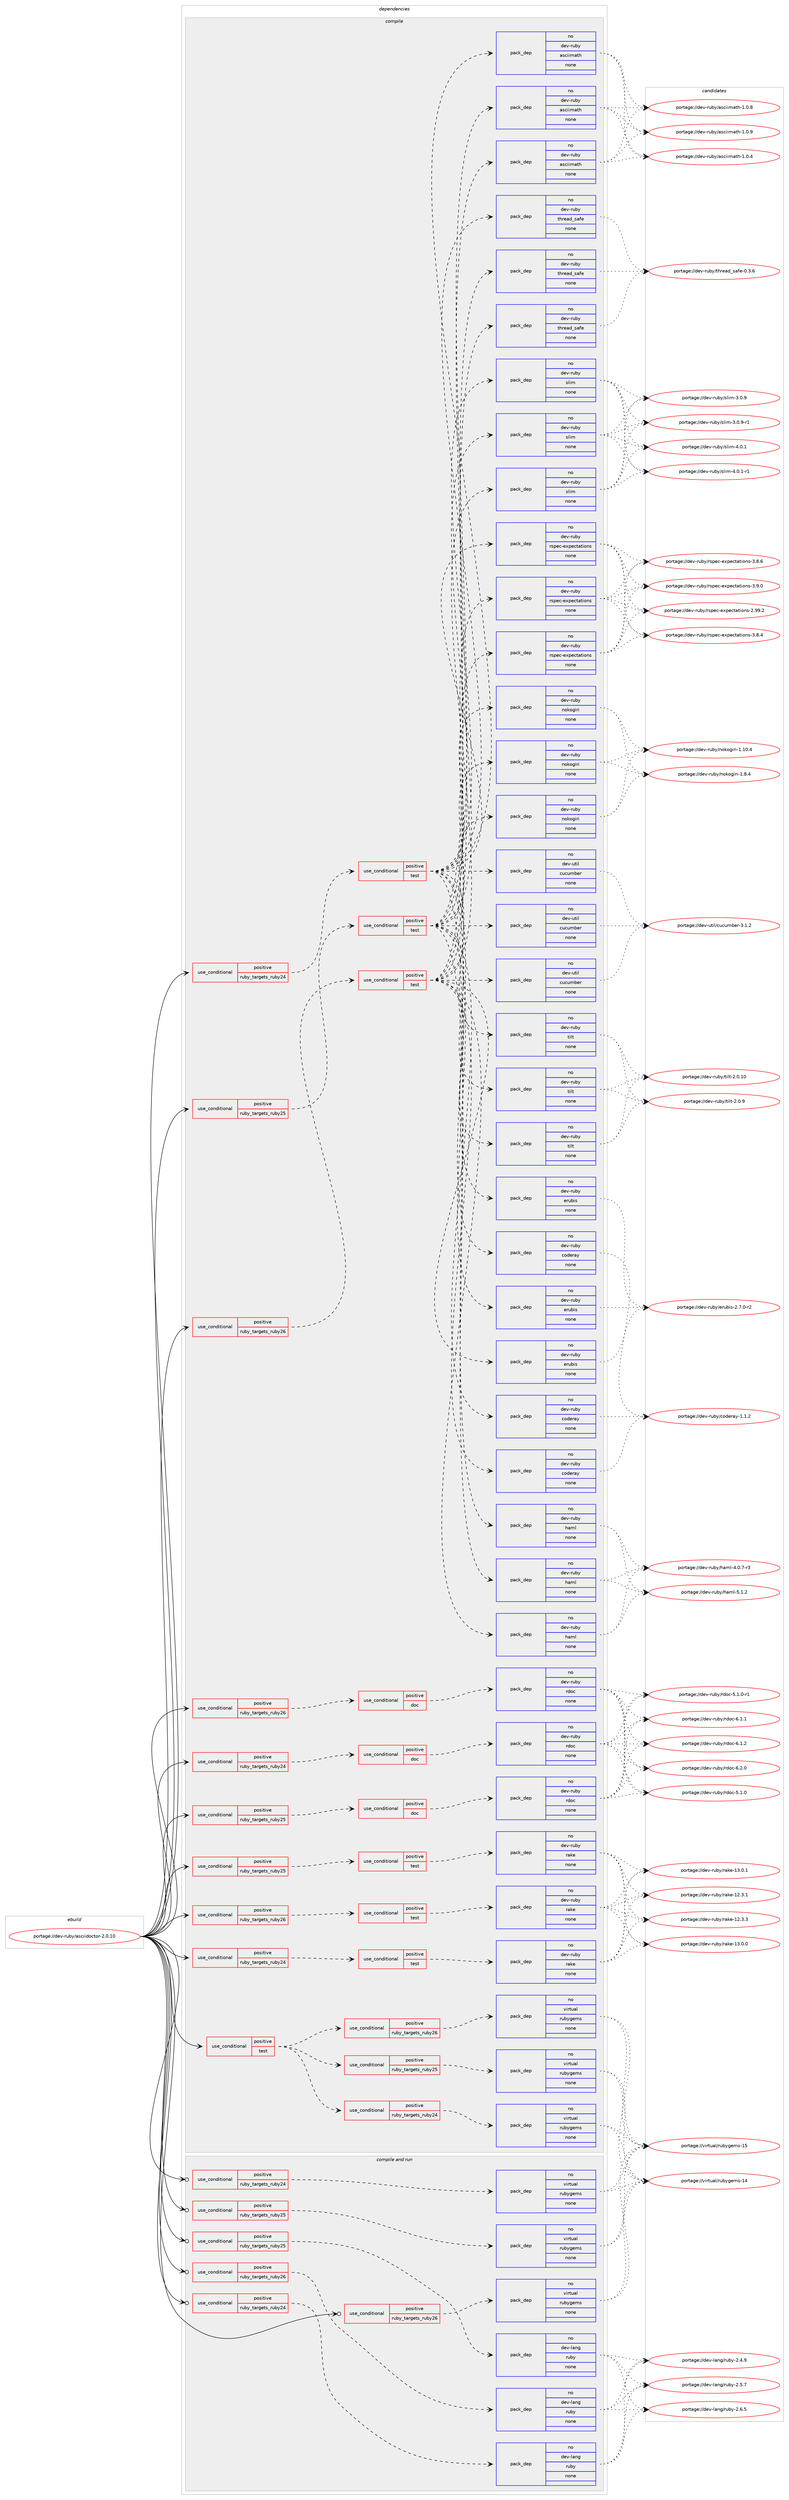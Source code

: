 digraph prolog {

# *************
# Graph options
# *************

newrank=true;
concentrate=true;
compound=true;
graph [rankdir=LR,fontname=Helvetica,fontsize=10,ranksep=1.5];#, ranksep=2.5, nodesep=0.2];
edge  [arrowhead=vee];
node  [fontname=Helvetica,fontsize=10];

# **********
# The ebuild
# **********

subgraph cluster_leftcol {
color=gray;
rank=same;
label=<<i>ebuild</i>>;
id [label="portage://dev-ruby/asciidoctor-2.0.10", color=red, width=4, href="../dev-ruby/asciidoctor-2.0.10.svg"];
}

# ****************
# The dependencies
# ****************

subgraph cluster_midcol {
color=gray;
label=<<i>dependencies</i>>;
subgraph cluster_compile {
fillcolor="#eeeeee";
style=filled;
label=<<i>compile</i>>;
subgraph cond47344 {
dependency211875 [label=<<TABLE BORDER="0" CELLBORDER="1" CELLSPACING="0" CELLPADDING="4"><TR><TD ROWSPAN="3" CELLPADDING="10">use_conditional</TD></TR><TR><TD>positive</TD></TR><TR><TD>ruby_targets_ruby24</TD></TR></TABLE>>, shape=none, color=red];
subgraph cond47345 {
dependency211876 [label=<<TABLE BORDER="0" CELLBORDER="1" CELLSPACING="0" CELLPADDING="4"><TR><TD ROWSPAN="3" CELLPADDING="10">use_conditional</TD></TR><TR><TD>positive</TD></TR><TR><TD>doc</TD></TR></TABLE>>, shape=none, color=red];
subgraph pack161059 {
dependency211877 [label=<<TABLE BORDER="0" CELLBORDER="1" CELLSPACING="0" CELLPADDING="4" WIDTH="220"><TR><TD ROWSPAN="6" CELLPADDING="30">pack_dep</TD></TR><TR><TD WIDTH="110">no</TD></TR><TR><TD>dev-ruby</TD></TR><TR><TD>rdoc</TD></TR><TR><TD>none</TD></TR><TR><TD></TD></TR></TABLE>>, shape=none, color=blue];
}
dependency211876:e -> dependency211877:w [weight=20,style="dashed",arrowhead="vee"];
}
dependency211875:e -> dependency211876:w [weight=20,style="dashed",arrowhead="vee"];
}
id:e -> dependency211875:w [weight=20,style="solid",arrowhead="vee"];
subgraph cond47346 {
dependency211878 [label=<<TABLE BORDER="0" CELLBORDER="1" CELLSPACING="0" CELLPADDING="4"><TR><TD ROWSPAN="3" CELLPADDING="10">use_conditional</TD></TR><TR><TD>positive</TD></TR><TR><TD>ruby_targets_ruby24</TD></TR></TABLE>>, shape=none, color=red];
subgraph cond47347 {
dependency211879 [label=<<TABLE BORDER="0" CELLBORDER="1" CELLSPACING="0" CELLPADDING="4"><TR><TD ROWSPAN="3" CELLPADDING="10">use_conditional</TD></TR><TR><TD>positive</TD></TR><TR><TD>test</TD></TR></TABLE>>, shape=none, color=red];
subgraph pack161060 {
dependency211880 [label=<<TABLE BORDER="0" CELLBORDER="1" CELLSPACING="0" CELLPADDING="4" WIDTH="220"><TR><TD ROWSPAN="6" CELLPADDING="30">pack_dep</TD></TR><TR><TD WIDTH="110">no</TD></TR><TR><TD>dev-ruby</TD></TR><TR><TD>rake</TD></TR><TR><TD>none</TD></TR><TR><TD></TD></TR></TABLE>>, shape=none, color=blue];
}
dependency211879:e -> dependency211880:w [weight=20,style="dashed",arrowhead="vee"];
}
dependency211878:e -> dependency211879:w [weight=20,style="dashed",arrowhead="vee"];
}
id:e -> dependency211878:w [weight=20,style="solid",arrowhead="vee"];
subgraph cond47348 {
dependency211881 [label=<<TABLE BORDER="0" CELLBORDER="1" CELLSPACING="0" CELLPADDING="4"><TR><TD ROWSPAN="3" CELLPADDING="10">use_conditional</TD></TR><TR><TD>positive</TD></TR><TR><TD>ruby_targets_ruby24</TD></TR></TABLE>>, shape=none, color=red];
subgraph cond47349 {
dependency211882 [label=<<TABLE BORDER="0" CELLBORDER="1" CELLSPACING="0" CELLPADDING="4"><TR><TD ROWSPAN="3" CELLPADDING="10">use_conditional</TD></TR><TR><TD>positive</TD></TR><TR><TD>test</TD></TR></TABLE>>, shape=none, color=red];
subgraph pack161061 {
dependency211883 [label=<<TABLE BORDER="0" CELLBORDER="1" CELLSPACING="0" CELLPADDING="4" WIDTH="220"><TR><TD ROWSPAN="6" CELLPADDING="30">pack_dep</TD></TR><TR><TD WIDTH="110">no</TD></TR><TR><TD>dev-util</TD></TR><TR><TD>cucumber</TD></TR><TR><TD>none</TD></TR><TR><TD></TD></TR></TABLE>>, shape=none, color=blue];
}
dependency211882:e -> dependency211883:w [weight=20,style="dashed",arrowhead="vee"];
subgraph pack161062 {
dependency211884 [label=<<TABLE BORDER="0" CELLBORDER="1" CELLSPACING="0" CELLPADDING="4" WIDTH="220"><TR><TD ROWSPAN="6" CELLPADDING="30">pack_dep</TD></TR><TR><TD WIDTH="110">no</TD></TR><TR><TD>dev-ruby</TD></TR><TR><TD>rspec-expectations</TD></TR><TR><TD>none</TD></TR><TR><TD></TD></TR></TABLE>>, shape=none, color=blue];
}
dependency211882:e -> dependency211884:w [weight=20,style="dashed",arrowhead="vee"];
subgraph pack161063 {
dependency211885 [label=<<TABLE BORDER="0" CELLBORDER="1" CELLSPACING="0" CELLPADDING="4" WIDTH="220"><TR><TD ROWSPAN="6" CELLPADDING="30">pack_dep</TD></TR><TR><TD WIDTH="110">no</TD></TR><TR><TD>dev-ruby</TD></TR><TR><TD>asciimath</TD></TR><TR><TD>none</TD></TR><TR><TD></TD></TR></TABLE>>, shape=none, color=blue];
}
dependency211882:e -> dependency211885:w [weight=20,style="dashed",arrowhead="vee"];
subgraph pack161064 {
dependency211886 [label=<<TABLE BORDER="0" CELLBORDER="1" CELLSPACING="0" CELLPADDING="4" WIDTH="220"><TR><TD ROWSPAN="6" CELLPADDING="30">pack_dep</TD></TR><TR><TD WIDTH="110">no</TD></TR><TR><TD>dev-ruby</TD></TR><TR><TD>coderay</TD></TR><TR><TD>none</TD></TR><TR><TD></TD></TR></TABLE>>, shape=none, color=blue];
}
dependency211882:e -> dependency211886:w [weight=20,style="dashed",arrowhead="vee"];
subgraph pack161065 {
dependency211887 [label=<<TABLE BORDER="0" CELLBORDER="1" CELLSPACING="0" CELLPADDING="4" WIDTH="220"><TR><TD ROWSPAN="6" CELLPADDING="30">pack_dep</TD></TR><TR><TD WIDTH="110">no</TD></TR><TR><TD>dev-ruby</TD></TR><TR><TD>erubis</TD></TR><TR><TD>none</TD></TR><TR><TD></TD></TR></TABLE>>, shape=none, color=blue];
}
dependency211882:e -> dependency211887:w [weight=20,style="dashed",arrowhead="vee"];
subgraph pack161066 {
dependency211888 [label=<<TABLE BORDER="0" CELLBORDER="1" CELLSPACING="0" CELLPADDING="4" WIDTH="220"><TR><TD ROWSPAN="6" CELLPADDING="30">pack_dep</TD></TR><TR><TD WIDTH="110">no</TD></TR><TR><TD>dev-ruby</TD></TR><TR><TD>haml</TD></TR><TR><TD>none</TD></TR><TR><TD></TD></TR></TABLE>>, shape=none, color=blue];
}
dependency211882:e -> dependency211888:w [weight=20,style="dashed",arrowhead="vee"];
subgraph pack161067 {
dependency211889 [label=<<TABLE BORDER="0" CELLBORDER="1" CELLSPACING="0" CELLPADDING="4" WIDTH="220"><TR><TD ROWSPAN="6" CELLPADDING="30">pack_dep</TD></TR><TR><TD WIDTH="110">no</TD></TR><TR><TD>dev-ruby</TD></TR><TR><TD>nokogiri</TD></TR><TR><TD>none</TD></TR><TR><TD></TD></TR></TABLE>>, shape=none, color=blue];
}
dependency211882:e -> dependency211889:w [weight=20,style="dashed",arrowhead="vee"];
subgraph pack161068 {
dependency211890 [label=<<TABLE BORDER="0" CELLBORDER="1" CELLSPACING="0" CELLPADDING="4" WIDTH="220"><TR><TD ROWSPAN="6" CELLPADDING="30">pack_dep</TD></TR><TR><TD WIDTH="110">no</TD></TR><TR><TD>dev-ruby</TD></TR><TR><TD>slim</TD></TR><TR><TD>none</TD></TR><TR><TD></TD></TR></TABLE>>, shape=none, color=blue];
}
dependency211882:e -> dependency211890:w [weight=20,style="dashed",arrowhead="vee"];
subgraph pack161069 {
dependency211891 [label=<<TABLE BORDER="0" CELLBORDER="1" CELLSPACING="0" CELLPADDING="4" WIDTH="220"><TR><TD ROWSPAN="6" CELLPADDING="30">pack_dep</TD></TR><TR><TD WIDTH="110">no</TD></TR><TR><TD>dev-ruby</TD></TR><TR><TD>thread_safe</TD></TR><TR><TD>none</TD></TR><TR><TD></TD></TR></TABLE>>, shape=none, color=blue];
}
dependency211882:e -> dependency211891:w [weight=20,style="dashed",arrowhead="vee"];
subgraph pack161070 {
dependency211892 [label=<<TABLE BORDER="0" CELLBORDER="1" CELLSPACING="0" CELLPADDING="4" WIDTH="220"><TR><TD ROWSPAN="6" CELLPADDING="30">pack_dep</TD></TR><TR><TD WIDTH="110">no</TD></TR><TR><TD>dev-ruby</TD></TR><TR><TD>tilt</TD></TR><TR><TD>none</TD></TR><TR><TD></TD></TR></TABLE>>, shape=none, color=blue];
}
dependency211882:e -> dependency211892:w [weight=20,style="dashed",arrowhead="vee"];
}
dependency211881:e -> dependency211882:w [weight=20,style="dashed",arrowhead="vee"];
}
id:e -> dependency211881:w [weight=20,style="solid",arrowhead="vee"];
subgraph cond47350 {
dependency211893 [label=<<TABLE BORDER="0" CELLBORDER="1" CELLSPACING="0" CELLPADDING="4"><TR><TD ROWSPAN="3" CELLPADDING="10">use_conditional</TD></TR><TR><TD>positive</TD></TR><TR><TD>ruby_targets_ruby25</TD></TR></TABLE>>, shape=none, color=red];
subgraph cond47351 {
dependency211894 [label=<<TABLE BORDER="0" CELLBORDER="1" CELLSPACING="0" CELLPADDING="4"><TR><TD ROWSPAN="3" CELLPADDING="10">use_conditional</TD></TR><TR><TD>positive</TD></TR><TR><TD>doc</TD></TR></TABLE>>, shape=none, color=red];
subgraph pack161071 {
dependency211895 [label=<<TABLE BORDER="0" CELLBORDER="1" CELLSPACING="0" CELLPADDING="4" WIDTH="220"><TR><TD ROWSPAN="6" CELLPADDING="30">pack_dep</TD></TR><TR><TD WIDTH="110">no</TD></TR><TR><TD>dev-ruby</TD></TR><TR><TD>rdoc</TD></TR><TR><TD>none</TD></TR><TR><TD></TD></TR></TABLE>>, shape=none, color=blue];
}
dependency211894:e -> dependency211895:w [weight=20,style="dashed",arrowhead="vee"];
}
dependency211893:e -> dependency211894:w [weight=20,style="dashed",arrowhead="vee"];
}
id:e -> dependency211893:w [weight=20,style="solid",arrowhead="vee"];
subgraph cond47352 {
dependency211896 [label=<<TABLE BORDER="0" CELLBORDER="1" CELLSPACING="0" CELLPADDING="4"><TR><TD ROWSPAN="3" CELLPADDING="10">use_conditional</TD></TR><TR><TD>positive</TD></TR><TR><TD>ruby_targets_ruby25</TD></TR></TABLE>>, shape=none, color=red];
subgraph cond47353 {
dependency211897 [label=<<TABLE BORDER="0" CELLBORDER="1" CELLSPACING="0" CELLPADDING="4"><TR><TD ROWSPAN="3" CELLPADDING="10">use_conditional</TD></TR><TR><TD>positive</TD></TR><TR><TD>test</TD></TR></TABLE>>, shape=none, color=red];
subgraph pack161072 {
dependency211898 [label=<<TABLE BORDER="0" CELLBORDER="1" CELLSPACING="0" CELLPADDING="4" WIDTH="220"><TR><TD ROWSPAN="6" CELLPADDING="30">pack_dep</TD></TR><TR><TD WIDTH="110">no</TD></TR><TR><TD>dev-ruby</TD></TR><TR><TD>rake</TD></TR><TR><TD>none</TD></TR><TR><TD></TD></TR></TABLE>>, shape=none, color=blue];
}
dependency211897:e -> dependency211898:w [weight=20,style="dashed",arrowhead="vee"];
}
dependency211896:e -> dependency211897:w [weight=20,style="dashed",arrowhead="vee"];
}
id:e -> dependency211896:w [weight=20,style="solid",arrowhead="vee"];
subgraph cond47354 {
dependency211899 [label=<<TABLE BORDER="0" CELLBORDER="1" CELLSPACING="0" CELLPADDING="4"><TR><TD ROWSPAN="3" CELLPADDING="10">use_conditional</TD></TR><TR><TD>positive</TD></TR><TR><TD>ruby_targets_ruby25</TD></TR></TABLE>>, shape=none, color=red];
subgraph cond47355 {
dependency211900 [label=<<TABLE BORDER="0" CELLBORDER="1" CELLSPACING="0" CELLPADDING="4"><TR><TD ROWSPAN="3" CELLPADDING="10">use_conditional</TD></TR><TR><TD>positive</TD></TR><TR><TD>test</TD></TR></TABLE>>, shape=none, color=red];
subgraph pack161073 {
dependency211901 [label=<<TABLE BORDER="0" CELLBORDER="1" CELLSPACING="0" CELLPADDING="4" WIDTH="220"><TR><TD ROWSPAN="6" CELLPADDING="30">pack_dep</TD></TR><TR><TD WIDTH="110">no</TD></TR><TR><TD>dev-util</TD></TR><TR><TD>cucumber</TD></TR><TR><TD>none</TD></TR><TR><TD></TD></TR></TABLE>>, shape=none, color=blue];
}
dependency211900:e -> dependency211901:w [weight=20,style="dashed",arrowhead="vee"];
subgraph pack161074 {
dependency211902 [label=<<TABLE BORDER="0" CELLBORDER="1" CELLSPACING="0" CELLPADDING="4" WIDTH="220"><TR><TD ROWSPAN="6" CELLPADDING="30">pack_dep</TD></TR><TR><TD WIDTH="110">no</TD></TR><TR><TD>dev-ruby</TD></TR><TR><TD>rspec-expectations</TD></TR><TR><TD>none</TD></TR><TR><TD></TD></TR></TABLE>>, shape=none, color=blue];
}
dependency211900:e -> dependency211902:w [weight=20,style="dashed",arrowhead="vee"];
subgraph pack161075 {
dependency211903 [label=<<TABLE BORDER="0" CELLBORDER="1" CELLSPACING="0" CELLPADDING="4" WIDTH="220"><TR><TD ROWSPAN="6" CELLPADDING="30">pack_dep</TD></TR><TR><TD WIDTH="110">no</TD></TR><TR><TD>dev-ruby</TD></TR><TR><TD>asciimath</TD></TR><TR><TD>none</TD></TR><TR><TD></TD></TR></TABLE>>, shape=none, color=blue];
}
dependency211900:e -> dependency211903:w [weight=20,style="dashed",arrowhead="vee"];
subgraph pack161076 {
dependency211904 [label=<<TABLE BORDER="0" CELLBORDER="1" CELLSPACING="0" CELLPADDING="4" WIDTH="220"><TR><TD ROWSPAN="6" CELLPADDING="30">pack_dep</TD></TR><TR><TD WIDTH="110">no</TD></TR><TR><TD>dev-ruby</TD></TR><TR><TD>coderay</TD></TR><TR><TD>none</TD></TR><TR><TD></TD></TR></TABLE>>, shape=none, color=blue];
}
dependency211900:e -> dependency211904:w [weight=20,style="dashed",arrowhead="vee"];
subgraph pack161077 {
dependency211905 [label=<<TABLE BORDER="0" CELLBORDER="1" CELLSPACING="0" CELLPADDING="4" WIDTH="220"><TR><TD ROWSPAN="6" CELLPADDING="30">pack_dep</TD></TR><TR><TD WIDTH="110">no</TD></TR><TR><TD>dev-ruby</TD></TR><TR><TD>erubis</TD></TR><TR><TD>none</TD></TR><TR><TD></TD></TR></TABLE>>, shape=none, color=blue];
}
dependency211900:e -> dependency211905:w [weight=20,style="dashed",arrowhead="vee"];
subgraph pack161078 {
dependency211906 [label=<<TABLE BORDER="0" CELLBORDER="1" CELLSPACING="0" CELLPADDING="4" WIDTH="220"><TR><TD ROWSPAN="6" CELLPADDING="30">pack_dep</TD></TR><TR><TD WIDTH="110">no</TD></TR><TR><TD>dev-ruby</TD></TR><TR><TD>haml</TD></TR><TR><TD>none</TD></TR><TR><TD></TD></TR></TABLE>>, shape=none, color=blue];
}
dependency211900:e -> dependency211906:w [weight=20,style="dashed",arrowhead="vee"];
subgraph pack161079 {
dependency211907 [label=<<TABLE BORDER="0" CELLBORDER="1" CELLSPACING="0" CELLPADDING="4" WIDTH="220"><TR><TD ROWSPAN="6" CELLPADDING="30">pack_dep</TD></TR><TR><TD WIDTH="110">no</TD></TR><TR><TD>dev-ruby</TD></TR><TR><TD>nokogiri</TD></TR><TR><TD>none</TD></TR><TR><TD></TD></TR></TABLE>>, shape=none, color=blue];
}
dependency211900:e -> dependency211907:w [weight=20,style="dashed",arrowhead="vee"];
subgraph pack161080 {
dependency211908 [label=<<TABLE BORDER="0" CELLBORDER="1" CELLSPACING="0" CELLPADDING="4" WIDTH="220"><TR><TD ROWSPAN="6" CELLPADDING="30">pack_dep</TD></TR><TR><TD WIDTH="110">no</TD></TR><TR><TD>dev-ruby</TD></TR><TR><TD>slim</TD></TR><TR><TD>none</TD></TR><TR><TD></TD></TR></TABLE>>, shape=none, color=blue];
}
dependency211900:e -> dependency211908:w [weight=20,style="dashed",arrowhead="vee"];
subgraph pack161081 {
dependency211909 [label=<<TABLE BORDER="0" CELLBORDER="1" CELLSPACING="0" CELLPADDING="4" WIDTH="220"><TR><TD ROWSPAN="6" CELLPADDING="30">pack_dep</TD></TR><TR><TD WIDTH="110">no</TD></TR><TR><TD>dev-ruby</TD></TR><TR><TD>thread_safe</TD></TR><TR><TD>none</TD></TR><TR><TD></TD></TR></TABLE>>, shape=none, color=blue];
}
dependency211900:e -> dependency211909:w [weight=20,style="dashed",arrowhead="vee"];
subgraph pack161082 {
dependency211910 [label=<<TABLE BORDER="0" CELLBORDER="1" CELLSPACING="0" CELLPADDING="4" WIDTH="220"><TR><TD ROWSPAN="6" CELLPADDING="30">pack_dep</TD></TR><TR><TD WIDTH="110">no</TD></TR><TR><TD>dev-ruby</TD></TR><TR><TD>tilt</TD></TR><TR><TD>none</TD></TR><TR><TD></TD></TR></TABLE>>, shape=none, color=blue];
}
dependency211900:e -> dependency211910:w [weight=20,style="dashed",arrowhead="vee"];
}
dependency211899:e -> dependency211900:w [weight=20,style="dashed",arrowhead="vee"];
}
id:e -> dependency211899:w [weight=20,style="solid",arrowhead="vee"];
subgraph cond47356 {
dependency211911 [label=<<TABLE BORDER="0" CELLBORDER="1" CELLSPACING="0" CELLPADDING="4"><TR><TD ROWSPAN="3" CELLPADDING="10">use_conditional</TD></TR><TR><TD>positive</TD></TR><TR><TD>ruby_targets_ruby26</TD></TR></TABLE>>, shape=none, color=red];
subgraph cond47357 {
dependency211912 [label=<<TABLE BORDER="0" CELLBORDER="1" CELLSPACING="0" CELLPADDING="4"><TR><TD ROWSPAN="3" CELLPADDING="10">use_conditional</TD></TR><TR><TD>positive</TD></TR><TR><TD>doc</TD></TR></TABLE>>, shape=none, color=red];
subgraph pack161083 {
dependency211913 [label=<<TABLE BORDER="0" CELLBORDER="1" CELLSPACING="0" CELLPADDING="4" WIDTH="220"><TR><TD ROWSPAN="6" CELLPADDING="30">pack_dep</TD></TR><TR><TD WIDTH="110">no</TD></TR><TR><TD>dev-ruby</TD></TR><TR><TD>rdoc</TD></TR><TR><TD>none</TD></TR><TR><TD></TD></TR></TABLE>>, shape=none, color=blue];
}
dependency211912:e -> dependency211913:w [weight=20,style="dashed",arrowhead="vee"];
}
dependency211911:e -> dependency211912:w [weight=20,style="dashed",arrowhead="vee"];
}
id:e -> dependency211911:w [weight=20,style="solid",arrowhead="vee"];
subgraph cond47358 {
dependency211914 [label=<<TABLE BORDER="0" CELLBORDER="1" CELLSPACING="0" CELLPADDING="4"><TR><TD ROWSPAN="3" CELLPADDING="10">use_conditional</TD></TR><TR><TD>positive</TD></TR><TR><TD>ruby_targets_ruby26</TD></TR></TABLE>>, shape=none, color=red];
subgraph cond47359 {
dependency211915 [label=<<TABLE BORDER="0" CELLBORDER="1" CELLSPACING="0" CELLPADDING="4"><TR><TD ROWSPAN="3" CELLPADDING="10">use_conditional</TD></TR><TR><TD>positive</TD></TR><TR><TD>test</TD></TR></TABLE>>, shape=none, color=red];
subgraph pack161084 {
dependency211916 [label=<<TABLE BORDER="0" CELLBORDER="1" CELLSPACING="0" CELLPADDING="4" WIDTH="220"><TR><TD ROWSPAN="6" CELLPADDING="30">pack_dep</TD></TR><TR><TD WIDTH="110">no</TD></TR><TR><TD>dev-ruby</TD></TR><TR><TD>rake</TD></TR><TR><TD>none</TD></TR><TR><TD></TD></TR></TABLE>>, shape=none, color=blue];
}
dependency211915:e -> dependency211916:w [weight=20,style="dashed",arrowhead="vee"];
}
dependency211914:e -> dependency211915:w [weight=20,style="dashed",arrowhead="vee"];
}
id:e -> dependency211914:w [weight=20,style="solid",arrowhead="vee"];
subgraph cond47360 {
dependency211917 [label=<<TABLE BORDER="0" CELLBORDER="1" CELLSPACING="0" CELLPADDING="4"><TR><TD ROWSPAN="3" CELLPADDING="10">use_conditional</TD></TR><TR><TD>positive</TD></TR><TR><TD>ruby_targets_ruby26</TD></TR></TABLE>>, shape=none, color=red];
subgraph cond47361 {
dependency211918 [label=<<TABLE BORDER="0" CELLBORDER="1" CELLSPACING="0" CELLPADDING="4"><TR><TD ROWSPAN="3" CELLPADDING="10">use_conditional</TD></TR><TR><TD>positive</TD></TR><TR><TD>test</TD></TR></TABLE>>, shape=none, color=red];
subgraph pack161085 {
dependency211919 [label=<<TABLE BORDER="0" CELLBORDER="1" CELLSPACING="0" CELLPADDING="4" WIDTH="220"><TR><TD ROWSPAN="6" CELLPADDING="30">pack_dep</TD></TR><TR><TD WIDTH="110">no</TD></TR><TR><TD>dev-util</TD></TR><TR><TD>cucumber</TD></TR><TR><TD>none</TD></TR><TR><TD></TD></TR></TABLE>>, shape=none, color=blue];
}
dependency211918:e -> dependency211919:w [weight=20,style="dashed",arrowhead="vee"];
subgraph pack161086 {
dependency211920 [label=<<TABLE BORDER="0" CELLBORDER="1" CELLSPACING="0" CELLPADDING="4" WIDTH="220"><TR><TD ROWSPAN="6" CELLPADDING="30">pack_dep</TD></TR><TR><TD WIDTH="110">no</TD></TR><TR><TD>dev-ruby</TD></TR><TR><TD>rspec-expectations</TD></TR><TR><TD>none</TD></TR><TR><TD></TD></TR></TABLE>>, shape=none, color=blue];
}
dependency211918:e -> dependency211920:w [weight=20,style="dashed",arrowhead="vee"];
subgraph pack161087 {
dependency211921 [label=<<TABLE BORDER="0" CELLBORDER="1" CELLSPACING="0" CELLPADDING="4" WIDTH="220"><TR><TD ROWSPAN="6" CELLPADDING="30">pack_dep</TD></TR><TR><TD WIDTH="110">no</TD></TR><TR><TD>dev-ruby</TD></TR><TR><TD>asciimath</TD></TR><TR><TD>none</TD></TR><TR><TD></TD></TR></TABLE>>, shape=none, color=blue];
}
dependency211918:e -> dependency211921:w [weight=20,style="dashed",arrowhead="vee"];
subgraph pack161088 {
dependency211922 [label=<<TABLE BORDER="0" CELLBORDER="1" CELLSPACING="0" CELLPADDING="4" WIDTH="220"><TR><TD ROWSPAN="6" CELLPADDING="30">pack_dep</TD></TR><TR><TD WIDTH="110">no</TD></TR><TR><TD>dev-ruby</TD></TR><TR><TD>coderay</TD></TR><TR><TD>none</TD></TR><TR><TD></TD></TR></TABLE>>, shape=none, color=blue];
}
dependency211918:e -> dependency211922:w [weight=20,style="dashed",arrowhead="vee"];
subgraph pack161089 {
dependency211923 [label=<<TABLE BORDER="0" CELLBORDER="1" CELLSPACING="0" CELLPADDING="4" WIDTH="220"><TR><TD ROWSPAN="6" CELLPADDING="30">pack_dep</TD></TR><TR><TD WIDTH="110">no</TD></TR><TR><TD>dev-ruby</TD></TR><TR><TD>erubis</TD></TR><TR><TD>none</TD></TR><TR><TD></TD></TR></TABLE>>, shape=none, color=blue];
}
dependency211918:e -> dependency211923:w [weight=20,style="dashed",arrowhead="vee"];
subgraph pack161090 {
dependency211924 [label=<<TABLE BORDER="0" CELLBORDER="1" CELLSPACING="0" CELLPADDING="4" WIDTH="220"><TR><TD ROWSPAN="6" CELLPADDING="30">pack_dep</TD></TR><TR><TD WIDTH="110">no</TD></TR><TR><TD>dev-ruby</TD></TR><TR><TD>haml</TD></TR><TR><TD>none</TD></TR><TR><TD></TD></TR></TABLE>>, shape=none, color=blue];
}
dependency211918:e -> dependency211924:w [weight=20,style="dashed",arrowhead="vee"];
subgraph pack161091 {
dependency211925 [label=<<TABLE BORDER="0" CELLBORDER="1" CELLSPACING="0" CELLPADDING="4" WIDTH="220"><TR><TD ROWSPAN="6" CELLPADDING="30">pack_dep</TD></TR><TR><TD WIDTH="110">no</TD></TR><TR><TD>dev-ruby</TD></TR><TR><TD>nokogiri</TD></TR><TR><TD>none</TD></TR><TR><TD></TD></TR></TABLE>>, shape=none, color=blue];
}
dependency211918:e -> dependency211925:w [weight=20,style="dashed",arrowhead="vee"];
subgraph pack161092 {
dependency211926 [label=<<TABLE BORDER="0" CELLBORDER="1" CELLSPACING="0" CELLPADDING="4" WIDTH="220"><TR><TD ROWSPAN="6" CELLPADDING="30">pack_dep</TD></TR><TR><TD WIDTH="110">no</TD></TR><TR><TD>dev-ruby</TD></TR><TR><TD>slim</TD></TR><TR><TD>none</TD></TR><TR><TD></TD></TR></TABLE>>, shape=none, color=blue];
}
dependency211918:e -> dependency211926:w [weight=20,style="dashed",arrowhead="vee"];
subgraph pack161093 {
dependency211927 [label=<<TABLE BORDER="0" CELLBORDER="1" CELLSPACING="0" CELLPADDING="4" WIDTH="220"><TR><TD ROWSPAN="6" CELLPADDING="30">pack_dep</TD></TR><TR><TD WIDTH="110">no</TD></TR><TR><TD>dev-ruby</TD></TR><TR><TD>thread_safe</TD></TR><TR><TD>none</TD></TR><TR><TD></TD></TR></TABLE>>, shape=none, color=blue];
}
dependency211918:e -> dependency211927:w [weight=20,style="dashed",arrowhead="vee"];
subgraph pack161094 {
dependency211928 [label=<<TABLE BORDER="0" CELLBORDER="1" CELLSPACING="0" CELLPADDING="4" WIDTH="220"><TR><TD ROWSPAN="6" CELLPADDING="30">pack_dep</TD></TR><TR><TD WIDTH="110">no</TD></TR><TR><TD>dev-ruby</TD></TR><TR><TD>tilt</TD></TR><TR><TD>none</TD></TR><TR><TD></TD></TR></TABLE>>, shape=none, color=blue];
}
dependency211918:e -> dependency211928:w [weight=20,style="dashed",arrowhead="vee"];
}
dependency211917:e -> dependency211918:w [weight=20,style="dashed",arrowhead="vee"];
}
id:e -> dependency211917:w [weight=20,style="solid",arrowhead="vee"];
subgraph cond47362 {
dependency211929 [label=<<TABLE BORDER="0" CELLBORDER="1" CELLSPACING="0" CELLPADDING="4"><TR><TD ROWSPAN="3" CELLPADDING="10">use_conditional</TD></TR><TR><TD>positive</TD></TR><TR><TD>test</TD></TR></TABLE>>, shape=none, color=red];
subgraph cond47363 {
dependency211930 [label=<<TABLE BORDER="0" CELLBORDER="1" CELLSPACING="0" CELLPADDING="4"><TR><TD ROWSPAN="3" CELLPADDING="10">use_conditional</TD></TR><TR><TD>positive</TD></TR><TR><TD>ruby_targets_ruby24</TD></TR></TABLE>>, shape=none, color=red];
subgraph pack161095 {
dependency211931 [label=<<TABLE BORDER="0" CELLBORDER="1" CELLSPACING="0" CELLPADDING="4" WIDTH="220"><TR><TD ROWSPAN="6" CELLPADDING="30">pack_dep</TD></TR><TR><TD WIDTH="110">no</TD></TR><TR><TD>virtual</TD></TR><TR><TD>rubygems</TD></TR><TR><TD>none</TD></TR><TR><TD></TD></TR></TABLE>>, shape=none, color=blue];
}
dependency211930:e -> dependency211931:w [weight=20,style="dashed",arrowhead="vee"];
}
dependency211929:e -> dependency211930:w [weight=20,style="dashed",arrowhead="vee"];
subgraph cond47364 {
dependency211932 [label=<<TABLE BORDER="0" CELLBORDER="1" CELLSPACING="0" CELLPADDING="4"><TR><TD ROWSPAN="3" CELLPADDING="10">use_conditional</TD></TR><TR><TD>positive</TD></TR><TR><TD>ruby_targets_ruby25</TD></TR></TABLE>>, shape=none, color=red];
subgraph pack161096 {
dependency211933 [label=<<TABLE BORDER="0" CELLBORDER="1" CELLSPACING="0" CELLPADDING="4" WIDTH="220"><TR><TD ROWSPAN="6" CELLPADDING="30">pack_dep</TD></TR><TR><TD WIDTH="110">no</TD></TR><TR><TD>virtual</TD></TR><TR><TD>rubygems</TD></TR><TR><TD>none</TD></TR><TR><TD></TD></TR></TABLE>>, shape=none, color=blue];
}
dependency211932:e -> dependency211933:w [weight=20,style="dashed",arrowhead="vee"];
}
dependency211929:e -> dependency211932:w [weight=20,style="dashed",arrowhead="vee"];
subgraph cond47365 {
dependency211934 [label=<<TABLE BORDER="0" CELLBORDER="1" CELLSPACING="0" CELLPADDING="4"><TR><TD ROWSPAN="3" CELLPADDING="10">use_conditional</TD></TR><TR><TD>positive</TD></TR><TR><TD>ruby_targets_ruby26</TD></TR></TABLE>>, shape=none, color=red];
subgraph pack161097 {
dependency211935 [label=<<TABLE BORDER="0" CELLBORDER="1" CELLSPACING="0" CELLPADDING="4" WIDTH="220"><TR><TD ROWSPAN="6" CELLPADDING="30">pack_dep</TD></TR><TR><TD WIDTH="110">no</TD></TR><TR><TD>virtual</TD></TR><TR><TD>rubygems</TD></TR><TR><TD>none</TD></TR><TR><TD></TD></TR></TABLE>>, shape=none, color=blue];
}
dependency211934:e -> dependency211935:w [weight=20,style="dashed",arrowhead="vee"];
}
dependency211929:e -> dependency211934:w [weight=20,style="dashed",arrowhead="vee"];
}
id:e -> dependency211929:w [weight=20,style="solid",arrowhead="vee"];
}
subgraph cluster_compileandrun {
fillcolor="#eeeeee";
style=filled;
label=<<i>compile and run</i>>;
subgraph cond47366 {
dependency211936 [label=<<TABLE BORDER="0" CELLBORDER="1" CELLSPACING="0" CELLPADDING="4"><TR><TD ROWSPAN="3" CELLPADDING="10">use_conditional</TD></TR><TR><TD>positive</TD></TR><TR><TD>ruby_targets_ruby24</TD></TR></TABLE>>, shape=none, color=red];
subgraph pack161098 {
dependency211937 [label=<<TABLE BORDER="0" CELLBORDER="1" CELLSPACING="0" CELLPADDING="4" WIDTH="220"><TR><TD ROWSPAN="6" CELLPADDING="30">pack_dep</TD></TR><TR><TD WIDTH="110">no</TD></TR><TR><TD>dev-lang</TD></TR><TR><TD>ruby</TD></TR><TR><TD>none</TD></TR><TR><TD></TD></TR></TABLE>>, shape=none, color=blue];
}
dependency211936:e -> dependency211937:w [weight=20,style="dashed",arrowhead="vee"];
}
id:e -> dependency211936:w [weight=20,style="solid",arrowhead="odotvee"];
subgraph cond47367 {
dependency211938 [label=<<TABLE BORDER="0" CELLBORDER="1" CELLSPACING="0" CELLPADDING="4"><TR><TD ROWSPAN="3" CELLPADDING="10">use_conditional</TD></TR><TR><TD>positive</TD></TR><TR><TD>ruby_targets_ruby24</TD></TR></TABLE>>, shape=none, color=red];
subgraph pack161099 {
dependency211939 [label=<<TABLE BORDER="0" CELLBORDER="1" CELLSPACING="0" CELLPADDING="4" WIDTH="220"><TR><TD ROWSPAN="6" CELLPADDING="30">pack_dep</TD></TR><TR><TD WIDTH="110">no</TD></TR><TR><TD>virtual</TD></TR><TR><TD>rubygems</TD></TR><TR><TD>none</TD></TR><TR><TD></TD></TR></TABLE>>, shape=none, color=blue];
}
dependency211938:e -> dependency211939:w [weight=20,style="dashed",arrowhead="vee"];
}
id:e -> dependency211938:w [weight=20,style="solid",arrowhead="odotvee"];
subgraph cond47368 {
dependency211940 [label=<<TABLE BORDER="0" CELLBORDER="1" CELLSPACING="0" CELLPADDING="4"><TR><TD ROWSPAN="3" CELLPADDING="10">use_conditional</TD></TR><TR><TD>positive</TD></TR><TR><TD>ruby_targets_ruby25</TD></TR></TABLE>>, shape=none, color=red];
subgraph pack161100 {
dependency211941 [label=<<TABLE BORDER="0" CELLBORDER="1" CELLSPACING="0" CELLPADDING="4" WIDTH="220"><TR><TD ROWSPAN="6" CELLPADDING="30">pack_dep</TD></TR><TR><TD WIDTH="110">no</TD></TR><TR><TD>dev-lang</TD></TR><TR><TD>ruby</TD></TR><TR><TD>none</TD></TR><TR><TD></TD></TR></TABLE>>, shape=none, color=blue];
}
dependency211940:e -> dependency211941:w [weight=20,style="dashed",arrowhead="vee"];
}
id:e -> dependency211940:w [weight=20,style="solid",arrowhead="odotvee"];
subgraph cond47369 {
dependency211942 [label=<<TABLE BORDER="0" CELLBORDER="1" CELLSPACING="0" CELLPADDING="4"><TR><TD ROWSPAN="3" CELLPADDING="10">use_conditional</TD></TR><TR><TD>positive</TD></TR><TR><TD>ruby_targets_ruby25</TD></TR></TABLE>>, shape=none, color=red];
subgraph pack161101 {
dependency211943 [label=<<TABLE BORDER="0" CELLBORDER="1" CELLSPACING="0" CELLPADDING="4" WIDTH="220"><TR><TD ROWSPAN="6" CELLPADDING="30">pack_dep</TD></TR><TR><TD WIDTH="110">no</TD></TR><TR><TD>virtual</TD></TR><TR><TD>rubygems</TD></TR><TR><TD>none</TD></TR><TR><TD></TD></TR></TABLE>>, shape=none, color=blue];
}
dependency211942:e -> dependency211943:w [weight=20,style="dashed",arrowhead="vee"];
}
id:e -> dependency211942:w [weight=20,style="solid",arrowhead="odotvee"];
subgraph cond47370 {
dependency211944 [label=<<TABLE BORDER="0" CELLBORDER="1" CELLSPACING="0" CELLPADDING="4"><TR><TD ROWSPAN="3" CELLPADDING="10">use_conditional</TD></TR><TR><TD>positive</TD></TR><TR><TD>ruby_targets_ruby26</TD></TR></TABLE>>, shape=none, color=red];
subgraph pack161102 {
dependency211945 [label=<<TABLE BORDER="0" CELLBORDER="1" CELLSPACING="0" CELLPADDING="4" WIDTH="220"><TR><TD ROWSPAN="6" CELLPADDING="30">pack_dep</TD></TR><TR><TD WIDTH="110">no</TD></TR><TR><TD>dev-lang</TD></TR><TR><TD>ruby</TD></TR><TR><TD>none</TD></TR><TR><TD></TD></TR></TABLE>>, shape=none, color=blue];
}
dependency211944:e -> dependency211945:w [weight=20,style="dashed",arrowhead="vee"];
}
id:e -> dependency211944:w [weight=20,style="solid",arrowhead="odotvee"];
subgraph cond47371 {
dependency211946 [label=<<TABLE BORDER="0" CELLBORDER="1" CELLSPACING="0" CELLPADDING="4"><TR><TD ROWSPAN="3" CELLPADDING="10">use_conditional</TD></TR><TR><TD>positive</TD></TR><TR><TD>ruby_targets_ruby26</TD></TR></TABLE>>, shape=none, color=red];
subgraph pack161103 {
dependency211947 [label=<<TABLE BORDER="0" CELLBORDER="1" CELLSPACING="0" CELLPADDING="4" WIDTH="220"><TR><TD ROWSPAN="6" CELLPADDING="30">pack_dep</TD></TR><TR><TD WIDTH="110">no</TD></TR><TR><TD>virtual</TD></TR><TR><TD>rubygems</TD></TR><TR><TD>none</TD></TR><TR><TD></TD></TR></TABLE>>, shape=none, color=blue];
}
dependency211946:e -> dependency211947:w [weight=20,style="dashed",arrowhead="vee"];
}
id:e -> dependency211946:w [weight=20,style="solid",arrowhead="odotvee"];
}
subgraph cluster_run {
fillcolor="#eeeeee";
style=filled;
label=<<i>run</i>>;
}
}

# **************
# The candidates
# **************

subgraph cluster_choices {
rank=same;
color=gray;
label=<<i>candidates</i>>;

subgraph choice161059 {
color=black;
nodesep=1;
choiceportage10010111845114117981214711410011199455346494648 [label="portage://dev-ruby/rdoc-5.1.0", color=red, width=4,href="../dev-ruby/rdoc-5.1.0.svg"];
choiceportage100101118451141179812147114100111994553464946484511449 [label="portage://dev-ruby/rdoc-5.1.0-r1", color=red, width=4,href="../dev-ruby/rdoc-5.1.0-r1.svg"];
choiceportage10010111845114117981214711410011199455446494649 [label="portage://dev-ruby/rdoc-6.1.1", color=red, width=4,href="../dev-ruby/rdoc-6.1.1.svg"];
choiceportage10010111845114117981214711410011199455446494650 [label="portage://dev-ruby/rdoc-6.1.2", color=red, width=4,href="../dev-ruby/rdoc-6.1.2.svg"];
choiceportage10010111845114117981214711410011199455446504648 [label="portage://dev-ruby/rdoc-6.2.0", color=red, width=4,href="../dev-ruby/rdoc-6.2.0.svg"];
dependency211877:e -> choiceportage10010111845114117981214711410011199455346494648:w [style=dotted,weight="100"];
dependency211877:e -> choiceportage100101118451141179812147114100111994553464946484511449:w [style=dotted,weight="100"];
dependency211877:e -> choiceportage10010111845114117981214711410011199455446494649:w [style=dotted,weight="100"];
dependency211877:e -> choiceportage10010111845114117981214711410011199455446494650:w [style=dotted,weight="100"];
dependency211877:e -> choiceportage10010111845114117981214711410011199455446504648:w [style=dotted,weight="100"];
}
subgraph choice161060 {
color=black;
nodesep=1;
choiceportage1001011184511411798121471149710710145495046514649 [label="portage://dev-ruby/rake-12.3.1", color=red, width=4,href="../dev-ruby/rake-12.3.1.svg"];
choiceportage1001011184511411798121471149710710145495046514651 [label="portage://dev-ruby/rake-12.3.3", color=red, width=4,href="../dev-ruby/rake-12.3.3.svg"];
choiceportage1001011184511411798121471149710710145495146484648 [label="portage://dev-ruby/rake-13.0.0", color=red, width=4,href="../dev-ruby/rake-13.0.0.svg"];
choiceportage1001011184511411798121471149710710145495146484649 [label="portage://dev-ruby/rake-13.0.1", color=red, width=4,href="../dev-ruby/rake-13.0.1.svg"];
dependency211880:e -> choiceportage1001011184511411798121471149710710145495046514649:w [style=dotted,weight="100"];
dependency211880:e -> choiceportage1001011184511411798121471149710710145495046514651:w [style=dotted,weight="100"];
dependency211880:e -> choiceportage1001011184511411798121471149710710145495146484648:w [style=dotted,weight="100"];
dependency211880:e -> choiceportage1001011184511411798121471149710710145495146484649:w [style=dotted,weight="100"];
}
subgraph choice161061 {
color=black;
nodesep=1;
choiceportage1001011184511711610510847991179911710998101114455146494650 [label="portage://dev-util/cucumber-3.1.2", color=red, width=4,href="../dev-util/cucumber-3.1.2.svg"];
dependency211883:e -> choiceportage1001011184511711610510847991179911710998101114455146494650:w [style=dotted,weight="100"];
}
subgraph choice161062 {
color=black;
nodesep=1;
choiceportage1001011184511411798121471141151121019945101120112101991169711610511111011545504657574650 [label="portage://dev-ruby/rspec-expectations-2.99.2", color=red, width=4,href="../dev-ruby/rspec-expectations-2.99.2.svg"];
choiceportage10010111845114117981214711411511210199451011201121019911697116105111110115455146564652 [label="portage://dev-ruby/rspec-expectations-3.8.4", color=red, width=4,href="../dev-ruby/rspec-expectations-3.8.4.svg"];
choiceportage10010111845114117981214711411511210199451011201121019911697116105111110115455146564654 [label="portage://dev-ruby/rspec-expectations-3.8.6", color=red, width=4,href="../dev-ruby/rspec-expectations-3.8.6.svg"];
choiceportage10010111845114117981214711411511210199451011201121019911697116105111110115455146574648 [label="portage://dev-ruby/rspec-expectations-3.9.0", color=red, width=4,href="../dev-ruby/rspec-expectations-3.9.0.svg"];
dependency211884:e -> choiceportage1001011184511411798121471141151121019945101120112101991169711610511111011545504657574650:w [style=dotted,weight="100"];
dependency211884:e -> choiceportage10010111845114117981214711411511210199451011201121019911697116105111110115455146564652:w [style=dotted,weight="100"];
dependency211884:e -> choiceportage10010111845114117981214711411511210199451011201121019911697116105111110115455146564654:w [style=dotted,weight="100"];
dependency211884:e -> choiceportage10010111845114117981214711411511210199451011201121019911697116105111110115455146574648:w [style=dotted,weight="100"];
}
subgraph choice161063 {
color=black;
nodesep=1;
choiceportage100101118451141179812147971159910510510997116104454946484652 [label="portage://dev-ruby/asciimath-1.0.4", color=red, width=4,href="../dev-ruby/asciimath-1.0.4.svg"];
choiceportage100101118451141179812147971159910510510997116104454946484656 [label="portage://dev-ruby/asciimath-1.0.8", color=red, width=4,href="../dev-ruby/asciimath-1.0.8.svg"];
choiceportage100101118451141179812147971159910510510997116104454946484657 [label="portage://dev-ruby/asciimath-1.0.9", color=red, width=4,href="../dev-ruby/asciimath-1.0.9.svg"];
dependency211885:e -> choiceportage100101118451141179812147971159910510510997116104454946484652:w [style=dotted,weight="100"];
dependency211885:e -> choiceportage100101118451141179812147971159910510510997116104454946484656:w [style=dotted,weight="100"];
dependency211885:e -> choiceportage100101118451141179812147971159910510510997116104454946484657:w [style=dotted,weight="100"];
}
subgraph choice161064 {
color=black;
nodesep=1;
choiceportage1001011184511411798121479911110010111497121454946494650 [label="portage://dev-ruby/coderay-1.1.2", color=red, width=4,href="../dev-ruby/coderay-1.1.2.svg"];
dependency211886:e -> choiceportage1001011184511411798121479911110010111497121454946494650:w [style=dotted,weight="100"];
}
subgraph choice161065 {
color=black;
nodesep=1;
choiceportage100101118451141179812147101114117981051154550465546484511450 [label="portage://dev-ruby/erubis-2.7.0-r2", color=red, width=4,href="../dev-ruby/erubis-2.7.0-r2.svg"];
dependency211887:e -> choiceportage100101118451141179812147101114117981051154550465546484511450:w [style=dotted,weight="100"];
}
subgraph choice161066 {
color=black;
nodesep=1;
choiceportage100101118451141179812147104971091084552464846554511451 [label="portage://dev-ruby/haml-4.0.7-r3", color=red, width=4,href="../dev-ruby/haml-4.0.7-r3.svg"];
choiceportage10010111845114117981214710497109108455346494650 [label="portage://dev-ruby/haml-5.1.2", color=red, width=4,href="../dev-ruby/haml-5.1.2.svg"];
dependency211888:e -> choiceportage100101118451141179812147104971091084552464846554511451:w [style=dotted,weight="100"];
dependency211888:e -> choiceportage10010111845114117981214710497109108455346494650:w [style=dotted,weight="100"];
}
subgraph choice161067 {
color=black;
nodesep=1;
choiceportage10010111845114117981214711011110711110310511410545494649484652 [label="portage://dev-ruby/nokogiri-1.10.4", color=red, width=4,href="../dev-ruby/nokogiri-1.10.4.svg"];
choiceportage100101118451141179812147110111107111103105114105454946564652 [label="portage://dev-ruby/nokogiri-1.8.4", color=red, width=4,href="../dev-ruby/nokogiri-1.8.4.svg"];
dependency211889:e -> choiceportage10010111845114117981214711011110711110310511410545494649484652:w [style=dotted,weight="100"];
dependency211889:e -> choiceportage100101118451141179812147110111107111103105114105454946564652:w [style=dotted,weight="100"];
}
subgraph choice161068 {
color=black;
nodesep=1;
choiceportage100101118451141179812147115108105109455146484657 [label="portage://dev-ruby/slim-3.0.9", color=red, width=4,href="../dev-ruby/slim-3.0.9.svg"];
choiceportage1001011184511411798121471151081051094551464846574511449 [label="portage://dev-ruby/slim-3.0.9-r1", color=red, width=4,href="../dev-ruby/slim-3.0.9-r1.svg"];
choiceportage100101118451141179812147115108105109455246484649 [label="portage://dev-ruby/slim-4.0.1", color=red, width=4,href="../dev-ruby/slim-4.0.1.svg"];
choiceportage1001011184511411798121471151081051094552464846494511449 [label="portage://dev-ruby/slim-4.0.1-r1", color=red, width=4,href="../dev-ruby/slim-4.0.1-r1.svg"];
dependency211890:e -> choiceportage100101118451141179812147115108105109455146484657:w [style=dotted,weight="100"];
dependency211890:e -> choiceportage1001011184511411798121471151081051094551464846574511449:w [style=dotted,weight="100"];
dependency211890:e -> choiceportage100101118451141179812147115108105109455246484649:w [style=dotted,weight="100"];
dependency211890:e -> choiceportage1001011184511411798121471151081051094552464846494511449:w [style=dotted,weight="100"];
}
subgraph choice161069 {
color=black;
nodesep=1;
choiceportage100101118451141179812147116104114101971009511597102101454846514654 [label="portage://dev-ruby/thread_safe-0.3.6", color=red, width=4,href="../dev-ruby/thread_safe-0.3.6.svg"];
dependency211891:e -> choiceportage100101118451141179812147116104114101971009511597102101454846514654:w [style=dotted,weight="100"];
}
subgraph choice161070 {
color=black;
nodesep=1;
choiceportage10010111845114117981214711610510811645504648464948 [label="portage://dev-ruby/tilt-2.0.10", color=red, width=4,href="../dev-ruby/tilt-2.0.10.svg"];
choiceportage100101118451141179812147116105108116455046484657 [label="portage://dev-ruby/tilt-2.0.9", color=red, width=4,href="../dev-ruby/tilt-2.0.9.svg"];
dependency211892:e -> choiceportage10010111845114117981214711610510811645504648464948:w [style=dotted,weight="100"];
dependency211892:e -> choiceportage100101118451141179812147116105108116455046484657:w [style=dotted,weight="100"];
}
subgraph choice161071 {
color=black;
nodesep=1;
choiceportage10010111845114117981214711410011199455346494648 [label="portage://dev-ruby/rdoc-5.1.0", color=red, width=4,href="../dev-ruby/rdoc-5.1.0.svg"];
choiceportage100101118451141179812147114100111994553464946484511449 [label="portage://dev-ruby/rdoc-5.1.0-r1", color=red, width=4,href="../dev-ruby/rdoc-5.1.0-r1.svg"];
choiceportage10010111845114117981214711410011199455446494649 [label="portage://dev-ruby/rdoc-6.1.1", color=red, width=4,href="../dev-ruby/rdoc-6.1.1.svg"];
choiceportage10010111845114117981214711410011199455446494650 [label="portage://dev-ruby/rdoc-6.1.2", color=red, width=4,href="../dev-ruby/rdoc-6.1.2.svg"];
choiceportage10010111845114117981214711410011199455446504648 [label="portage://dev-ruby/rdoc-6.2.0", color=red, width=4,href="../dev-ruby/rdoc-6.2.0.svg"];
dependency211895:e -> choiceportage10010111845114117981214711410011199455346494648:w [style=dotted,weight="100"];
dependency211895:e -> choiceportage100101118451141179812147114100111994553464946484511449:w [style=dotted,weight="100"];
dependency211895:e -> choiceportage10010111845114117981214711410011199455446494649:w [style=dotted,weight="100"];
dependency211895:e -> choiceportage10010111845114117981214711410011199455446494650:w [style=dotted,weight="100"];
dependency211895:e -> choiceportage10010111845114117981214711410011199455446504648:w [style=dotted,weight="100"];
}
subgraph choice161072 {
color=black;
nodesep=1;
choiceportage1001011184511411798121471149710710145495046514649 [label="portage://dev-ruby/rake-12.3.1", color=red, width=4,href="../dev-ruby/rake-12.3.1.svg"];
choiceportage1001011184511411798121471149710710145495046514651 [label="portage://dev-ruby/rake-12.3.3", color=red, width=4,href="../dev-ruby/rake-12.3.3.svg"];
choiceportage1001011184511411798121471149710710145495146484648 [label="portage://dev-ruby/rake-13.0.0", color=red, width=4,href="../dev-ruby/rake-13.0.0.svg"];
choiceportage1001011184511411798121471149710710145495146484649 [label="portage://dev-ruby/rake-13.0.1", color=red, width=4,href="../dev-ruby/rake-13.0.1.svg"];
dependency211898:e -> choiceportage1001011184511411798121471149710710145495046514649:w [style=dotted,weight="100"];
dependency211898:e -> choiceportage1001011184511411798121471149710710145495046514651:w [style=dotted,weight="100"];
dependency211898:e -> choiceportage1001011184511411798121471149710710145495146484648:w [style=dotted,weight="100"];
dependency211898:e -> choiceportage1001011184511411798121471149710710145495146484649:w [style=dotted,weight="100"];
}
subgraph choice161073 {
color=black;
nodesep=1;
choiceportage1001011184511711610510847991179911710998101114455146494650 [label="portage://dev-util/cucumber-3.1.2", color=red, width=4,href="../dev-util/cucumber-3.1.2.svg"];
dependency211901:e -> choiceportage1001011184511711610510847991179911710998101114455146494650:w [style=dotted,weight="100"];
}
subgraph choice161074 {
color=black;
nodesep=1;
choiceportage1001011184511411798121471141151121019945101120112101991169711610511111011545504657574650 [label="portage://dev-ruby/rspec-expectations-2.99.2", color=red, width=4,href="../dev-ruby/rspec-expectations-2.99.2.svg"];
choiceportage10010111845114117981214711411511210199451011201121019911697116105111110115455146564652 [label="portage://dev-ruby/rspec-expectations-3.8.4", color=red, width=4,href="../dev-ruby/rspec-expectations-3.8.4.svg"];
choiceportage10010111845114117981214711411511210199451011201121019911697116105111110115455146564654 [label="portage://dev-ruby/rspec-expectations-3.8.6", color=red, width=4,href="../dev-ruby/rspec-expectations-3.8.6.svg"];
choiceportage10010111845114117981214711411511210199451011201121019911697116105111110115455146574648 [label="portage://dev-ruby/rspec-expectations-3.9.0", color=red, width=4,href="../dev-ruby/rspec-expectations-3.9.0.svg"];
dependency211902:e -> choiceportage1001011184511411798121471141151121019945101120112101991169711610511111011545504657574650:w [style=dotted,weight="100"];
dependency211902:e -> choiceportage10010111845114117981214711411511210199451011201121019911697116105111110115455146564652:w [style=dotted,weight="100"];
dependency211902:e -> choiceportage10010111845114117981214711411511210199451011201121019911697116105111110115455146564654:w [style=dotted,weight="100"];
dependency211902:e -> choiceportage10010111845114117981214711411511210199451011201121019911697116105111110115455146574648:w [style=dotted,weight="100"];
}
subgraph choice161075 {
color=black;
nodesep=1;
choiceportage100101118451141179812147971159910510510997116104454946484652 [label="portage://dev-ruby/asciimath-1.0.4", color=red, width=4,href="../dev-ruby/asciimath-1.0.4.svg"];
choiceportage100101118451141179812147971159910510510997116104454946484656 [label="portage://dev-ruby/asciimath-1.0.8", color=red, width=4,href="../dev-ruby/asciimath-1.0.8.svg"];
choiceportage100101118451141179812147971159910510510997116104454946484657 [label="portage://dev-ruby/asciimath-1.0.9", color=red, width=4,href="../dev-ruby/asciimath-1.0.9.svg"];
dependency211903:e -> choiceportage100101118451141179812147971159910510510997116104454946484652:w [style=dotted,weight="100"];
dependency211903:e -> choiceportage100101118451141179812147971159910510510997116104454946484656:w [style=dotted,weight="100"];
dependency211903:e -> choiceportage100101118451141179812147971159910510510997116104454946484657:w [style=dotted,weight="100"];
}
subgraph choice161076 {
color=black;
nodesep=1;
choiceportage1001011184511411798121479911110010111497121454946494650 [label="portage://dev-ruby/coderay-1.1.2", color=red, width=4,href="../dev-ruby/coderay-1.1.2.svg"];
dependency211904:e -> choiceportage1001011184511411798121479911110010111497121454946494650:w [style=dotted,weight="100"];
}
subgraph choice161077 {
color=black;
nodesep=1;
choiceportage100101118451141179812147101114117981051154550465546484511450 [label="portage://dev-ruby/erubis-2.7.0-r2", color=red, width=4,href="../dev-ruby/erubis-2.7.0-r2.svg"];
dependency211905:e -> choiceportage100101118451141179812147101114117981051154550465546484511450:w [style=dotted,weight="100"];
}
subgraph choice161078 {
color=black;
nodesep=1;
choiceportage100101118451141179812147104971091084552464846554511451 [label="portage://dev-ruby/haml-4.0.7-r3", color=red, width=4,href="../dev-ruby/haml-4.0.7-r3.svg"];
choiceportage10010111845114117981214710497109108455346494650 [label="portage://dev-ruby/haml-5.1.2", color=red, width=4,href="../dev-ruby/haml-5.1.2.svg"];
dependency211906:e -> choiceportage100101118451141179812147104971091084552464846554511451:w [style=dotted,weight="100"];
dependency211906:e -> choiceportage10010111845114117981214710497109108455346494650:w [style=dotted,weight="100"];
}
subgraph choice161079 {
color=black;
nodesep=1;
choiceportage10010111845114117981214711011110711110310511410545494649484652 [label="portage://dev-ruby/nokogiri-1.10.4", color=red, width=4,href="../dev-ruby/nokogiri-1.10.4.svg"];
choiceportage100101118451141179812147110111107111103105114105454946564652 [label="portage://dev-ruby/nokogiri-1.8.4", color=red, width=4,href="../dev-ruby/nokogiri-1.8.4.svg"];
dependency211907:e -> choiceportage10010111845114117981214711011110711110310511410545494649484652:w [style=dotted,weight="100"];
dependency211907:e -> choiceportage100101118451141179812147110111107111103105114105454946564652:w [style=dotted,weight="100"];
}
subgraph choice161080 {
color=black;
nodesep=1;
choiceportage100101118451141179812147115108105109455146484657 [label="portage://dev-ruby/slim-3.0.9", color=red, width=4,href="../dev-ruby/slim-3.0.9.svg"];
choiceportage1001011184511411798121471151081051094551464846574511449 [label="portage://dev-ruby/slim-3.0.9-r1", color=red, width=4,href="../dev-ruby/slim-3.0.9-r1.svg"];
choiceportage100101118451141179812147115108105109455246484649 [label="portage://dev-ruby/slim-4.0.1", color=red, width=4,href="../dev-ruby/slim-4.0.1.svg"];
choiceportage1001011184511411798121471151081051094552464846494511449 [label="portage://dev-ruby/slim-4.0.1-r1", color=red, width=4,href="../dev-ruby/slim-4.0.1-r1.svg"];
dependency211908:e -> choiceportage100101118451141179812147115108105109455146484657:w [style=dotted,weight="100"];
dependency211908:e -> choiceportage1001011184511411798121471151081051094551464846574511449:w [style=dotted,weight="100"];
dependency211908:e -> choiceportage100101118451141179812147115108105109455246484649:w [style=dotted,weight="100"];
dependency211908:e -> choiceportage1001011184511411798121471151081051094552464846494511449:w [style=dotted,weight="100"];
}
subgraph choice161081 {
color=black;
nodesep=1;
choiceportage100101118451141179812147116104114101971009511597102101454846514654 [label="portage://dev-ruby/thread_safe-0.3.6", color=red, width=4,href="../dev-ruby/thread_safe-0.3.6.svg"];
dependency211909:e -> choiceportage100101118451141179812147116104114101971009511597102101454846514654:w [style=dotted,weight="100"];
}
subgraph choice161082 {
color=black;
nodesep=1;
choiceportage10010111845114117981214711610510811645504648464948 [label="portage://dev-ruby/tilt-2.0.10", color=red, width=4,href="../dev-ruby/tilt-2.0.10.svg"];
choiceportage100101118451141179812147116105108116455046484657 [label="portage://dev-ruby/tilt-2.0.9", color=red, width=4,href="../dev-ruby/tilt-2.0.9.svg"];
dependency211910:e -> choiceportage10010111845114117981214711610510811645504648464948:w [style=dotted,weight="100"];
dependency211910:e -> choiceportage100101118451141179812147116105108116455046484657:w [style=dotted,weight="100"];
}
subgraph choice161083 {
color=black;
nodesep=1;
choiceportage10010111845114117981214711410011199455346494648 [label="portage://dev-ruby/rdoc-5.1.0", color=red, width=4,href="../dev-ruby/rdoc-5.1.0.svg"];
choiceportage100101118451141179812147114100111994553464946484511449 [label="portage://dev-ruby/rdoc-5.1.0-r1", color=red, width=4,href="../dev-ruby/rdoc-5.1.0-r1.svg"];
choiceportage10010111845114117981214711410011199455446494649 [label="portage://dev-ruby/rdoc-6.1.1", color=red, width=4,href="../dev-ruby/rdoc-6.1.1.svg"];
choiceportage10010111845114117981214711410011199455446494650 [label="portage://dev-ruby/rdoc-6.1.2", color=red, width=4,href="../dev-ruby/rdoc-6.1.2.svg"];
choiceportage10010111845114117981214711410011199455446504648 [label="portage://dev-ruby/rdoc-6.2.0", color=red, width=4,href="../dev-ruby/rdoc-6.2.0.svg"];
dependency211913:e -> choiceportage10010111845114117981214711410011199455346494648:w [style=dotted,weight="100"];
dependency211913:e -> choiceportage100101118451141179812147114100111994553464946484511449:w [style=dotted,weight="100"];
dependency211913:e -> choiceportage10010111845114117981214711410011199455446494649:w [style=dotted,weight="100"];
dependency211913:e -> choiceportage10010111845114117981214711410011199455446494650:w [style=dotted,weight="100"];
dependency211913:e -> choiceportage10010111845114117981214711410011199455446504648:w [style=dotted,weight="100"];
}
subgraph choice161084 {
color=black;
nodesep=1;
choiceportage1001011184511411798121471149710710145495046514649 [label="portage://dev-ruby/rake-12.3.1", color=red, width=4,href="../dev-ruby/rake-12.3.1.svg"];
choiceportage1001011184511411798121471149710710145495046514651 [label="portage://dev-ruby/rake-12.3.3", color=red, width=4,href="../dev-ruby/rake-12.3.3.svg"];
choiceportage1001011184511411798121471149710710145495146484648 [label="portage://dev-ruby/rake-13.0.0", color=red, width=4,href="../dev-ruby/rake-13.0.0.svg"];
choiceportage1001011184511411798121471149710710145495146484649 [label="portage://dev-ruby/rake-13.0.1", color=red, width=4,href="../dev-ruby/rake-13.0.1.svg"];
dependency211916:e -> choiceportage1001011184511411798121471149710710145495046514649:w [style=dotted,weight="100"];
dependency211916:e -> choiceportage1001011184511411798121471149710710145495046514651:w [style=dotted,weight="100"];
dependency211916:e -> choiceportage1001011184511411798121471149710710145495146484648:w [style=dotted,weight="100"];
dependency211916:e -> choiceportage1001011184511411798121471149710710145495146484649:w [style=dotted,weight="100"];
}
subgraph choice161085 {
color=black;
nodesep=1;
choiceportage1001011184511711610510847991179911710998101114455146494650 [label="portage://dev-util/cucumber-3.1.2", color=red, width=4,href="../dev-util/cucumber-3.1.2.svg"];
dependency211919:e -> choiceportage1001011184511711610510847991179911710998101114455146494650:w [style=dotted,weight="100"];
}
subgraph choice161086 {
color=black;
nodesep=1;
choiceportage1001011184511411798121471141151121019945101120112101991169711610511111011545504657574650 [label="portage://dev-ruby/rspec-expectations-2.99.2", color=red, width=4,href="../dev-ruby/rspec-expectations-2.99.2.svg"];
choiceportage10010111845114117981214711411511210199451011201121019911697116105111110115455146564652 [label="portage://dev-ruby/rspec-expectations-3.8.4", color=red, width=4,href="../dev-ruby/rspec-expectations-3.8.4.svg"];
choiceportage10010111845114117981214711411511210199451011201121019911697116105111110115455146564654 [label="portage://dev-ruby/rspec-expectations-3.8.6", color=red, width=4,href="../dev-ruby/rspec-expectations-3.8.6.svg"];
choiceportage10010111845114117981214711411511210199451011201121019911697116105111110115455146574648 [label="portage://dev-ruby/rspec-expectations-3.9.0", color=red, width=4,href="../dev-ruby/rspec-expectations-3.9.0.svg"];
dependency211920:e -> choiceportage1001011184511411798121471141151121019945101120112101991169711610511111011545504657574650:w [style=dotted,weight="100"];
dependency211920:e -> choiceportage10010111845114117981214711411511210199451011201121019911697116105111110115455146564652:w [style=dotted,weight="100"];
dependency211920:e -> choiceportage10010111845114117981214711411511210199451011201121019911697116105111110115455146564654:w [style=dotted,weight="100"];
dependency211920:e -> choiceportage10010111845114117981214711411511210199451011201121019911697116105111110115455146574648:w [style=dotted,weight="100"];
}
subgraph choice161087 {
color=black;
nodesep=1;
choiceportage100101118451141179812147971159910510510997116104454946484652 [label="portage://dev-ruby/asciimath-1.0.4", color=red, width=4,href="../dev-ruby/asciimath-1.0.4.svg"];
choiceportage100101118451141179812147971159910510510997116104454946484656 [label="portage://dev-ruby/asciimath-1.0.8", color=red, width=4,href="../dev-ruby/asciimath-1.0.8.svg"];
choiceportage100101118451141179812147971159910510510997116104454946484657 [label="portage://dev-ruby/asciimath-1.0.9", color=red, width=4,href="../dev-ruby/asciimath-1.0.9.svg"];
dependency211921:e -> choiceportage100101118451141179812147971159910510510997116104454946484652:w [style=dotted,weight="100"];
dependency211921:e -> choiceportage100101118451141179812147971159910510510997116104454946484656:w [style=dotted,weight="100"];
dependency211921:e -> choiceportage100101118451141179812147971159910510510997116104454946484657:w [style=dotted,weight="100"];
}
subgraph choice161088 {
color=black;
nodesep=1;
choiceportage1001011184511411798121479911110010111497121454946494650 [label="portage://dev-ruby/coderay-1.1.2", color=red, width=4,href="../dev-ruby/coderay-1.1.2.svg"];
dependency211922:e -> choiceportage1001011184511411798121479911110010111497121454946494650:w [style=dotted,weight="100"];
}
subgraph choice161089 {
color=black;
nodesep=1;
choiceportage100101118451141179812147101114117981051154550465546484511450 [label="portage://dev-ruby/erubis-2.7.0-r2", color=red, width=4,href="../dev-ruby/erubis-2.7.0-r2.svg"];
dependency211923:e -> choiceportage100101118451141179812147101114117981051154550465546484511450:w [style=dotted,weight="100"];
}
subgraph choice161090 {
color=black;
nodesep=1;
choiceportage100101118451141179812147104971091084552464846554511451 [label="portage://dev-ruby/haml-4.0.7-r3", color=red, width=4,href="../dev-ruby/haml-4.0.7-r3.svg"];
choiceportage10010111845114117981214710497109108455346494650 [label="portage://dev-ruby/haml-5.1.2", color=red, width=4,href="../dev-ruby/haml-5.1.2.svg"];
dependency211924:e -> choiceportage100101118451141179812147104971091084552464846554511451:w [style=dotted,weight="100"];
dependency211924:e -> choiceportage10010111845114117981214710497109108455346494650:w [style=dotted,weight="100"];
}
subgraph choice161091 {
color=black;
nodesep=1;
choiceportage10010111845114117981214711011110711110310511410545494649484652 [label="portage://dev-ruby/nokogiri-1.10.4", color=red, width=4,href="../dev-ruby/nokogiri-1.10.4.svg"];
choiceportage100101118451141179812147110111107111103105114105454946564652 [label="portage://dev-ruby/nokogiri-1.8.4", color=red, width=4,href="../dev-ruby/nokogiri-1.8.4.svg"];
dependency211925:e -> choiceportage10010111845114117981214711011110711110310511410545494649484652:w [style=dotted,weight="100"];
dependency211925:e -> choiceportage100101118451141179812147110111107111103105114105454946564652:w [style=dotted,weight="100"];
}
subgraph choice161092 {
color=black;
nodesep=1;
choiceportage100101118451141179812147115108105109455146484657 [label="portage://dev-ruby/slim-3.0.9", color=red, width=4,href="../dev-ruby/slim-3.0.9.svg"];
choiceportage1001011184511411798121471151081051094551464846574511449 [label="portage://dev-ruby/slim-3.0.9-r1", color=red, width=4,href="../dev-ruby/slim-3.0.9-r1.svg"];
choiceportage100101118451141179812147115108105109455246484649 [label="portage://dev-ruby/slim-4.0.1", color=red, width=4,href="../dev-ruby/slim-4.0.1.svg"];
choiceportage1001011184511411798121471151081051094552464846494511449 [label="portage://dev-ruby/slim-4.0.1-r1", color=red, width=4,href="../dev-ruby/slim-4.0.1-r1.svg"];
dependency211926:e -> choiceportage100101118451141179812147115108105109455146484657:w [style=dotted,weight="100"];
dependency211926:e -> choiceportage1001011184511411798121471151081051094551464846574511449:w [style=dotted,weight="100"];
dependency211926:e -> choiceportage100101118451141179812147115108105109455246484649:w [style=dotted,weight="100"];
dependency211926:e -> choiceportage1001011184511411798121471151081051094552464846494511449:w [style=dotted,weight="100"];
}
subgraph choice161093 {
color=black;
nodesep=1;
choiceportage100101118451141179812147116104114101971009511597102101454846514654 [label="portage://dev-ruby/thread_safe-0.3.6", color=red, width=4,href="../dev-ruby/thread_safe-0.3.6.svg"];
dependency211927:e -> choiceportage100101118451141179812147116104114101971009511597102101454846514654:w [style=dotted,weight="100"];
}
subgraph choice161094 {
color=black;
nodesep=1;
choiceportage10010111845114117981214711610510811645504648464948 [label="portage://dev-ruby/tilt-2.0.10", color=red, width=4,href="../dev-ruby/tilt-2.0.10.svg"];
choiceportage100101118451141179812147116105108116455046484657 [label="portage://dev-ruby/tilt-2.0.9", color=red, width=4,href="../dev-ruby/tilt-2.0.9.svg"];
dependency211928:e -> choiceportage10010111845114117981214711610510811645504648464948:w [style=dotted,weight="100"];
dependency211928:e -> choiceportage100101118451141179812147116105108116455046484657:w [style=dotted,weight="100"];
}
subgraph choice161095 {
color=black;
nodesep=1;
choiceportage118105114116117971084711411798121103101109115454952 [label="portage://virtual/rubygems-14", color=red, width=4,href="../virtual/rubygems-14.svg"];
choiceportage118105114116117971084711411798121103101109115454953 [label="portage://virtual/rubygems-15", color=red, width=4,href="../virtual/rubygems-15.svg"];
dependency211931:e -> choiceportage118105114116117971084711411798121103101109115454952:w [style=dotted,weight="100"];
dependency211931:e -> choiceportage118105114116117971084711411798121103101109115454953:w [style=dotted,weight="100"];
}
subgraph choice161096 {
color=black;
nodesep=1;
choiceportage118105114116117971084711411798121103101109115454952 [label="portage://virtual/rubygems-14", color=red, width=4,href="../virtual/rubygems-14.svg"];
choiceportage118105114116117971084711411798121103101109115454953 [label="portage://virtual/rubygems-15", color=red, width=4,href="../virtual/rubygems-15.svg"];
dependency211933:e -> choiceportage118105114116117971084711411798121103101109115454952:w [style=dotted,weight="100"];
dependency211933:e -> choiceportage118105114116117971084711411798121103101109115454953:w [style=dotted,weight="100"];
}
subgraph choice161097 {
color=black;
nodesep=1;
choiceportage118105114116117971084711411798121103101109115454952 [label="portage://virtual/rubygems-14", color=red, width=4,href="../virtual/rubygems-14.svg"];
choiceportage118105114116117971084711411798121103101109115454953 [label="portage://virtual/rubygems-15", color=red, width=4,href="../virtual/rubygems-15.svg"];
dependency211935:e -> choiceportage118105114116117971084711411798121103101109115454952:w [style=dotted,weight="100"];
dependency211935:e -> choiceportage118105114116117971084711411798121103101109115454953:w [style=dotted,weight="100"];
}
subgraph choice161098 {
color=black;
nodesep=1;
choiceportage10010111845108971101034711411798121455046524657 [label="portage://dev-lang/ruby-2.4.9", color=red, width=4,href="../dev-lang/ruby-2.4.9.svg"];
choiceportage10010111845108971101034711411798121455046534655 [label="portage://dev-lang/ruby-2.5.7", color=red, width=4,href="../dev-lang/ruby-2.5.7.svg"];
choiceportage10010111845108971101034711411798121455046544653 [label="portage://dev-lang/ruby-2.6.5", color=red, width=4,href="../dev-lang/ruby-2.6.5.svg"];
dependency211937:e -> choiceportage10010111845108971101034711411798121455046524657:w [style=dotted,weight="100"];
dependency211937:e -> choiceportage10010111845108971101034711411798121455046534655:w [style=dotted,weight="100"];
dependency211937:e -> choiceportage10010111845108971101034711411798121455046544653:w [style=dotted,weight="100"];
}
subgraph choice161099 {
color=black;
nodesep=1;
choiceportage118105114116117971084711411798121103101109115454952 [label="portage://virtual/rubygems-14", color=red, width=4,href="../virtual/rubygems-14.svg"];
choiceportage118105114116117971084711411798121103101109115454953 [label="portage://virtual/rubygems-15", color=red, width=4,href="../virtual/rubygems-15.svg"];
dependency211939:e -> choiceportage118105114116117971084711411798121103101109115454952:w [style=dotted,weight="100"];
dependency211939:e -> choiceportage118105114116117971084711411798121103101109115454953:w [style=dotted,weight="100"];
}
subgraph choice161100 {
color=black;
nodesep=1;
choiceportage10010111845108971101034711411798121455046524657 [label="portage://dev-lang/ruby-2.4.9", color=red, width=4,href="../dev-lang/ruby-2.4.9.svg"];
choiceportage10010111845108971101034711411798121455046534655 [label="portage://dev-lang/ruby-2.5.7", color=red, width=4,href="../dev-lang/ruby-2.5.7.svg"];
choiceportage10010111845108971101034711411798121455046544653 [label="portage://dev-lang/ruby-2.6.5", color=red, width=4,href="../dev-lang/ruby-2.6.5.svg"];
dependency211941:e -> choiceportage10010111845108971101034711411798121455046524657:w [style=dotted,weight="100"];
dependency211941:e -> choiceportage10010111845108971101034711411798121455046534655:w [style=dotted,weight="100"];
dependency211941:e -> choiceportage10010111845108971101034711411798121455046544653:w [style=dotted,weight="100"];
}
subgraph choice161101 {
color=black;
nodesep=1;
choiceportage118105114116117971084711411798121103101109115454952 [label="portage://virtual/rubygems-14", color=red, width=4,href="../virtual/rubygems-14.svg"];
choiceportage118105114116117971084711411798121103101109115454953 [label="portage://virtual/rubygems-15", color=red, width=4,href="../virtual/rubygems-15.svg"];
dependency211943:e -> choiceportage118105114116117971084711411798121103101109115454952:w [style=dotted,weight="100"];
dependency211943:e -> choiceportage118105114116117971084711411798121103101109115454953:w [style=dotted,weight="100"];
}
subgraph choice161102 {
color=black;
nodesep=1;
choiceportage10010111845108971101034711411798121455046524657 [label="portage://dev-lang/ruby-2.4.9", color=red, width=4,href="../dev-lang/ruby-2.4.9.svg"];
choiceportage10010111845108971101034711411798121455046534655 [label="portage://dev-lang/ruby-2.5.7", color=red, width=4,href="../dev-lang/ruby-2.5.7.svg"];
choiceportage10010111845108971101034711411798121455046544653 [label="portage://dev-lang/ruby-2.6.5", color=red, width=4,href="../dev-lang/ruby-2.6.5.svg"];
dependency211945:e -> choiceportage10010111845108971101034711411798121455046524657:w [style=dotted,weight="100"];
dependency211945:e -> choiceportage10010111845108971101034711411798121455046534655:w [style=dotted,weight="100"];
dependency211945:e -> choiceportage10010111845108971101034711411798121455046544653:w [style=dotted,weight="100"];
}
subgraph choice161103 {
color=black;
nodesep=1;
choiceportage118105114116117971084711411798121103101109115454952 [label="portage://virtual/rubygems-14", color=red, width=4,href="../virtual/rubygems-14.svg"];
choiceportage118105114116117971084711411798121103101109115454953 [label="portage://virtual/rubygems-15", color=red, width=4,href="../virtual/rubygems-15.svg"];
dependency211947:e -> choiceportage118105114116117971084711411798121103101109115454952:w [style=dotted,weight="100"];
dependency211947:e -> choiceportage118105114116117971084711411798121103101109115454953:w [style=dotted,weight="100"];
}
}

}
